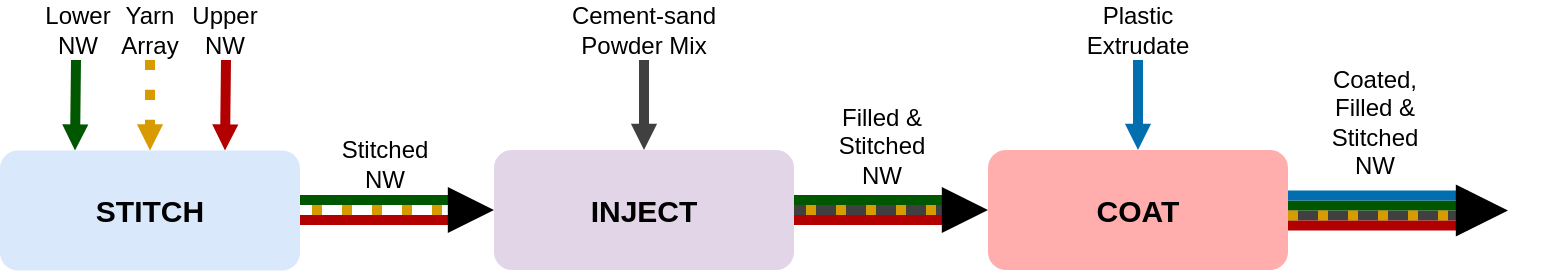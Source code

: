 <mxfile version="13.0.3" type="device"><diagram id="C5RBs43oDa-KdzZeNtuy" name="Overview"><mxGraphModel dx="719" dy="566" grid="0" gridSize="10" guides="1" tooltips="1" connect="1" arrows="1" fold="1" page="1" pageScale="1" pageWidth="800" pageHeight="200" math="0" shadow="0"><root><mxCell id="WIyWlLk6GJQsqaUBKTNV-0"/><mxCell id="WIyWlLk6GJQsqaUBKTNV-1" parent="WIyWlLk6GJQsqaUBKTNV-0"/><mxCell id="QAqoS6tAWTDvXY8V837j-7" value="" style="curved=1;endArrow=block;html=1;entryX=0.75;entryY=0;entryDx=0;entryDy=0;fillColor=#e51400;strokeColor=#B20000;strokeWidth=5;endFill=1;endSize=0;startSize=6;" parent="WIyWlLk6GJQsqaUBKTNV-1" target="QAqoS6tAWTDvXY8V837j-0" edge="1"><mxGeometry width="50" height="50" relative="1" as="geometry"><mxPoint x="139" y="60" as="sourcePoint"/><mxPoint x="-37" y="135" as="targetPoint"/><Array as="points"/></mxGeometry></mxCell><mxCell id="QAqoS6tAWTDvXY8V837j-8" value="" style="curved=1;endArrow=block;html=1;entryX=0.5;entryY=0;entryDx=0;entryDy=0;strokeWidth=5;fillColor=#ffe6cc;strokeColor=#D79B00;endFill=1;dashed=1;dashPattern=1 2;endSize=0;" parent="WIyWlLk6GJQsqaUBKTNV-1" target="QAqoS6tAWTDvXY8V837j-0" edge="1"><mxGeometry width="50" height="50" relative="1" as="geometry"><mxPoint x="101" y="60" as="sourcePoint"/><mxPoint x="23" y="140" as="targetPoint"/><Array as="points"/></mxGeometry></mxCell><mxCell id="QAqoS6tAWTDvXY8V837j-13" value="" style="curved=1;endArrow=block;html=1;entryX=0.25;entryY=0;entryDx=0;entryDy=0;strokeWidth=5;fillColor=#008a00;strokeColor=#005700;endFill=1;endSize=0;" parent="WIyWlLk6GJQsqaUBKTNV-1" target="QAqoS6tAWTDvXY8V837j-0" edge="1"><mxGeometry width="50" height="50" relative="1" as="geometry"><mxPoint x="64" y="60" as="sourcePoint"/><mxPoint x="63" y="145" as="targetPoint"/><Array as="points"/></mxGeometry></mxCell><mxCell id="QAqoS6tAWTDvXY8V837j-26" value="" style="curved=1;endArrow=block;html=1;strokeWidth=5;entryX=0.5;entryY=0;entryDx=0;entryDy=0;endFill=1;fillColor=#f5f5f5;strokeColor=#404040;endSize=0;" parent="WIyWlLk6GJQsqaUBKTNV-1" target="QAqoS6tAWTDvXY8V837j-14" edge="1"><mxGeometry width="50" height="50" relative="1" as="geometry"><mxPoint x="348" y="60" as="sourcePoint"/><mxPoint x="223" y="45" as="targetPoint"/><Array as="points"/></mxGeometry></mxCell><mxCell id="QAqoS6tAWTDvXY8V837j-52" value="" style="curved=1;endArrow=block;html=1;strokeWidth=5;entryX=0.5;entryY=0;entryDx=0;entryDy=0;endFill=1;fillColor=#1ba1e2;strokeColor=#006EAF;endSize=0;" parent="WIyWlLk6GJQsqaUBKTNV-1" target="QAqoS6tAWTDvXY8V837j-50" edge="1"><mxGeometry width="50" height="50" relative="1" as="geometry"><mxPoint x="595" y="60" as="sourcePoint"/><mxPoint x="520" y="120" as="targetPoint"/><Array as="points"/></mxGeometry></mxCell><mxCell id="QAqoS6tAWTDvXY8V837j-172" value="Lower&lt;br&gt;NW" style="text;html=1;strokeColor=none;fillColor=none;align=center;verticalAlign=middle;whiteSpace=wrap;rounded=0;shadow=0;dashed=1;comic=0;fontSize=12;" parent="WIyWlLk6GJQsqaUBKTNV-1" vertex="1"><mxGeometry x="45" y="35" width="40" height="20" as="geometry"/></mxCell><mxCell id="QAqoS6tAWTDvXY8V837j-173" value="Yarn&lt;br&gt;Array" style="text;html=1;strokeColor=none;fillColor=none;align=center;verticalAlign=middle;whiteSpace=wrap;rounded=0;shadow=0;dashed=1;comic=0;fontSize=12;" parent="WIyWlLk6GJQsqaUBKTNV-1" vertex="1"><mxGeometry x="81" y="35" width="40" height="20" as="geometry"/></mxCell><mxCell id="QAqoS6tAWTDvXY8V837j-175" value="Stitched&lt;br&gt;NW" style="text;html=1;strokeColor=none;fillColor=#ffffff;align=center;verticalAlign=middle;whiteSpace=wrap;rounded=0;shadow=0;dashed=1;comic=0;fontSize=12;" parent="WIyWlLk6GJQsqaUBKTNV-1" vertex="1"><mxGeometry x="194.5" y="105.25" width="47" height="13.5" as="geometry"/></mxCell><mxCell id="QAqoS6tAWTDvXY8V837j-176" value="Plastic&lt;br&gt;Extrudate" style="text;html=1;strokeColor=none;fillColor=none;align=center;verticalAlign=middle;whiteSpace=wrap;rounded=0;shadow=0;dashed=1;comic=0;fontSize=12;" parent="WIyWlLk6GJQsqaUBKTNV-1" vertex="1"><mxGeometry x="575" y="35" width="40" height="20" as="geometry"/></mxCell><mxCell id="QAqoS6tAWTDvXY8V837j-179" value="Cement-sand&lt;br&gt;Powder Mix" style="text;html=1;strokeColor=none;fillColor=#ffffff;align=center;verticalAlign=middle;whiteSpace=wrap;rounded=0;shadow=0;dashed=1;comic=0;fontSize=12;" parent="WIyWlLk6GJQsqaUBKTNV-1" vertex="1"><mxGeometry x="298" y="35" width="100" height="20" as="geometry"/></mxCell><mxCell id="QAqoS6tAWTDvXY8V837j-182" value="Upper&lt;br&gt;NW" style="text;html=1;strokeColor=none;fillColor=none;align=center;verticalAlign=middle;whiteSpace=wrap;rounded=0;shadow=0;dashed=1;comic=0;fontSize=12;" parent="WIyWlLk6GJQsqaUBKTNV-1" vertex="1"><mxGeometry x="119" y="35" width="39" height="20" as="geometry"/></mxCell><mxCell id="QAqoS6tAWTDvXY8V837j-188" value="Filled &amp;amp;&lt;br&gt;Stitched&lt;br&gt;NW" style="text;html=1;strokeColor=none;fillColor=#ffffff;align=center;verticalAlign=middle;whiteSpace=wrap;rounded=0;shadow=0;dashed=1;comic=0;fontSize=12;" parent="WIyWlLk6GJQsqaUBKTNV-1" vertex="1"><mxGeometry x="443" y="96" width="48" height="13.5" as="geometry"/></mxCell><mxCell id="QAqoS6tAWTDvXY8V837j-189" value="Coated,&lt;br&gt;Filled &amp;amp;&lt;br&gt;Stitched&lt;br&gt;NW" style="text;html=1;strokeColor=none;fillColor=#ffffff;align=center;verticalAlign=middle;whiteSpace=wrap;rounded=0;shadow=0;dashed=1;comic=0;fontSize=12;" parent="WIyWlLk6GJQsqaUBKTNV-1" vertex="1"><mxGeometry x="690" y="81.25" width="47" height="20" as="geometry"/></mxCell><mxCell id="QAqoS6tAWTDvXY8V837j-50" value="&lt;b style=&quot;font-size: 15px&quot;&gt;COAT&lt;/b&gt;" style="rounded=1;whiteSpace=wrap;html=1;fillColor=#FFADAD;strokeColor=none;comic=0;shadow=0;fontSize=15;" parent="WIyWlLk6GJQsqaUBKTNV-1" vertex="1"><mxGeometry x="520" y="105" width="150" height="60" as="geometry"/></mxCell><mxCell id="5LmH5OPej1p-7fVNT3nt-2" value="" style="group" parent="WIyWlLk6GJQsqaUBKTNV-1" vertex="1" connectable="0"><mxGeometry x="167" y="130" width="106" height="10" as="geometry"/></mxCell><mxCell id="QAqoS6tAWTDvXY8V837j-23" value="" style="endArrow=none;html=1;strokeColor=#005700;fillColor=#e51400;strokeWidth=5;" parent="5LmH5OPej1p-7fVNT3nt-2" edge="1"><mxGeometry width="50" height="50" relative="1" as="geometry"><mxPoint as="sourcePoint"/><mxPoint x="90" as="targetPoint"/></mxGeometry></mxCell><mxCell id="QAqoS6tAWTDvXY8V837j-25" value="" style="endArrow=none;html=1;strokeColor=#B20000;fillColor=#008a00;strokeWidth=5;" parent="5LmH5OPej1p-7fVNT3nt-2" edge="1"><mxGeometry width="50" height="50" relative="1" as="geometry"><mxPoint y="10" as="sourcePoint"/><mxPoint x="90" y="10" as="targetPoint"/></mxGeometry></mxCell><mxCell id="QAqoS6tAWTDvXY8V837j-22" value="" style="endArrow=none;html=1;strokeColor=#d79b00;strokeWidth=5;endFill=0;fillColor=#ffe6cc;dashed=1;dashPattern=1 2;" parent="5LmH5OPej1p-7fVNT3nt-2" edge="1"><mxGeometry width="50" height="50" relative="1" as="geometry"><mxPoint y="5" as="sourcePoint"/><mxPoint x="100" y="5" as="targetPoint"/></mxGeometry></mxCell><mxCell id="5LmH5OPej1p-7fVNT3nt-1" value="" style="endArrow=block;html=1;strokeColor=#000000;strokeWidth=5;endFill=1;endSize=10;" parent="5LmH5OPej1p-7fVNT3nt-2" edge="1"><mxGeometry width="50" height="50" relative="1" as="geometry"><mxPoint x="89" y="5" as="sourcePoint"/><mxPoint x="106" y="5" as="targetPoint"/></mxGeometry></mxCell><mxCell id="QAqoS6tAWTDvXY8V837j-0" value="&lt;b style=&quot;font-size: 15px&quot;&gt;STITCH&lt;/b&gt;" style="rounded=1;whiteSpace=wrap;html=1;fillColor=#dae8fc;strokeColor=none;gradientColor=none;fontSize=15;" parent="WIyWlLk6GJQsqaUBKTNV-1" vertex="1"><mxGeometry x="26" y="105.25" width="150" height="60" as="geometry"/></mxCell><mxCell id="SAA8NO37ZasFLJKJTidy-20" value="" style="group" parent="WIyWlLk6GJQsqaUBKTNV-1" vertex="1" connectable="0"><mxGeometry x="414" y="130" width="106" height="10" as="geometry"/></mxCell><mxCell id="SAA8NO37ZasFLJKJTidy-12" value="" style="curved=1;endArrow=none;html=1;strokeWidth=5;endFill=0;fillColor=#f5f5f5;strokeColor=#404040;endSize=0;" parent="SAA8NO37ZasFLJKJTidy-20" edge="1"><mxGeometry width="50" height="50" relative="1" as="geometry"><mxPoint y="5" as="sourcePoint"/><mxPoint x="95" y="5" as="targetPoint"/><Array as="points"/></mxGeometry></mxCell><mxCell id="SAA8NO37ZasFLJKJTidy-16" value="" style="endArrow=none;html=1;strokeColor=#005700;fillColor=#e51400;strokeWidth=5;" parent="SAA8NO37ZasFLJKJTidy-20" edge="1"><mxGeometry width="50" height="50" relative="1" as="geometry"><mxPoint as="sourcePoint"/><mxPoint x="90" as="targetPoint"/></mxGeometry></mxCell><mxCell id="SAA8NO37ZasFLJKJTidy-17" value="" style="endArrow=none;html=1;strokeColor=#B20000;fillColor=#008a00;strokeWidth=5;" parent="SAA8NO37ZasFLJKJTidy-20" edge="1"><mxGeometry width="50" height="50" relative="1" as="geometry"><mxPoint y="10" as="sourcePoint"/><mxPoint x="90" y="10" as="targetPoint"/></mxGeometry></mxCell><mxCell id="SAA8NO37ZasFLJKJTidy-18" value="" style="endArrow=none;html=1;strokeColor=#d79b00;strokeWidth=5;endFill=0;fillColor=#ffe6cc;dashed=1;dashPattern=1 2;" parent="SAA8NO37ZasFLJKJTidy-20" edge="1"><mxGeometry width="50" height="50" relative="1" as="geometry"><mxPoint y="5" as="sourcePoint"/><mxPoint x="100" y="5" as="targetPoint"/></mxGeometry></mxCell><mxCell id="SAA8NO37ZasFLJKJTidy-19" value="" style="endArrow=block;html=1;strokeColor=#000000;strokeWidth=5;endFill=1;endSize=10;" parent="SAA8NO37ZasFLJKJTidy-20" edge="1"><mxGeometry width="50" height="50" relative="1" as="geometry"><mxPoint x="89" y="5" as="sourcePoint"/><mxPoint x="106" y="5" as="targetPoint"/></mxGeometry></mxCell><mxCell id="QAqoS6tAWTDvXY8V837j-14" value="&lt;b style=&quot;font-size: 15px&quot;&gt;INJECT&lt;/b&gt;" style="rounded=1;whiteSpace=wrap;html=1;fillColor=#e1d5e7;strokeColor=none;fontSize=15;" parent="WIyWlLk6GJQsqaUBKTNV-1" vertex="1"><mxGeometry x="273" y="105" width="150" height="60" as="geometry"/></mxCell><mxCell id="SAA8NO37ZasFLJKJTidy-28" value="" style="group" parent="WIyWlLk6GJQsqaUBKTNV-1" vertex="1" connectable="0"><mxGeometry x="670" y="127.75" width="110" height="15" as="geometry"/></mxCell><mxCell id="SAA8NO37ZasFLJKJTidy-22" value="" style="curved=1;endArrow=none;html=1;strokeWidth=5;endFill=0;fillColor=#f5f5f5;strokeColor=#404040;endSize=0;" parent="SAA8NO37ZasFLJKJTidy-28" edge="1"><mxGeometry width="50" height="50" relative="1" as="geometry"><mxPoint y="10" as="sourcePoint"/><mxPoint x="95" y="10" as="targetPoint"/><Array as="points"/></mxGeometry></mxCell><mxCell id="SAA8NO37ZasFLJKJTidy-23" value="" style="endArrow=none;html=1;strokeColor=#005700;fillColor=#e51400;strokeWidth=5;" parent="SAA8NO37ZasFLJKJTidy-28" edge="1"><mxGeometry width="50" height="50" relative="1" as="geometry"><mxPoint y="5" as="sourcePoint"/><mxPoint x="90" y="5" as="targetPoint"/></mxGeometry></mxCell><mxCell id="SAA8NO37ZasFLJKJTidy-24" value="" style="endArrow=none;html=1;strokeColor=#B20000;fillColor=#008a00;strokeWidth=5;" parent="SAA8NO37ZasFLJKJTidy-28" edge="1"><mxGeometry width="50" height="50" relative="1" as="geometry"><mxPoint y="15" as="sourcePoint"/><mxPoint x="90" y="15" as="targetPoint"/></mxGeometry></mxCell><mxCell id="SAA8NO37ZasFLJKJTidy-25" value="" style="endArrow=none;html=1;strokeColor=#d79b00;strokeWidth=5;endFill=0;fillColor=#ffe6cc;dashed=1;dashPattern=1 2;" parent="SAA8NO37ZasFLJKJTidy-28" edge="1"><mxGeometry width="50" height="50" relative="1" as="geometry"><mxPoint y="10" as="sourcePoint"/><mxPoint x="100" y="10" as="targetPoint"/></mxGeometry></mxCell><mxCell id="SAA8NO37ZasFLJKJTidy-27" value="" style="curved=1;endArrow=none;html=1;strokeWidth=5;endFill=0;fillColor=#1ba1e2;strokeColor=#006EAF;endSize=0;" parent="SAA8NO37ZasFLJKJTidy-28" edge="1"><mxGeometry width="50" height="50" relative="1" as="geometry"><mxPoint as="sourcePoint"/><mxPoint x="90" as="targetPoint"/><Array as="points"/></mxGeometry></mxCell><mxCell id="SAA8NO37ZasFLJKJTidy-26" value="" style="endArrow=block;html=1;strokeColor=#000000;strokeWidth=5;endFill=1;endSize=13;" parent="SAA8NO37ZasFLJKJTidy-28" edge="1"><mxGeometry width="50" height="50" relative="1" as="geometry"><mxPoint x="93" y="7.5" as="sourcePoint"/><mxPoint x="110" y="7.5" as="targetPoint"/></mxGeometry></mxCell></root></mxGraphModel></diagram></mxfile>